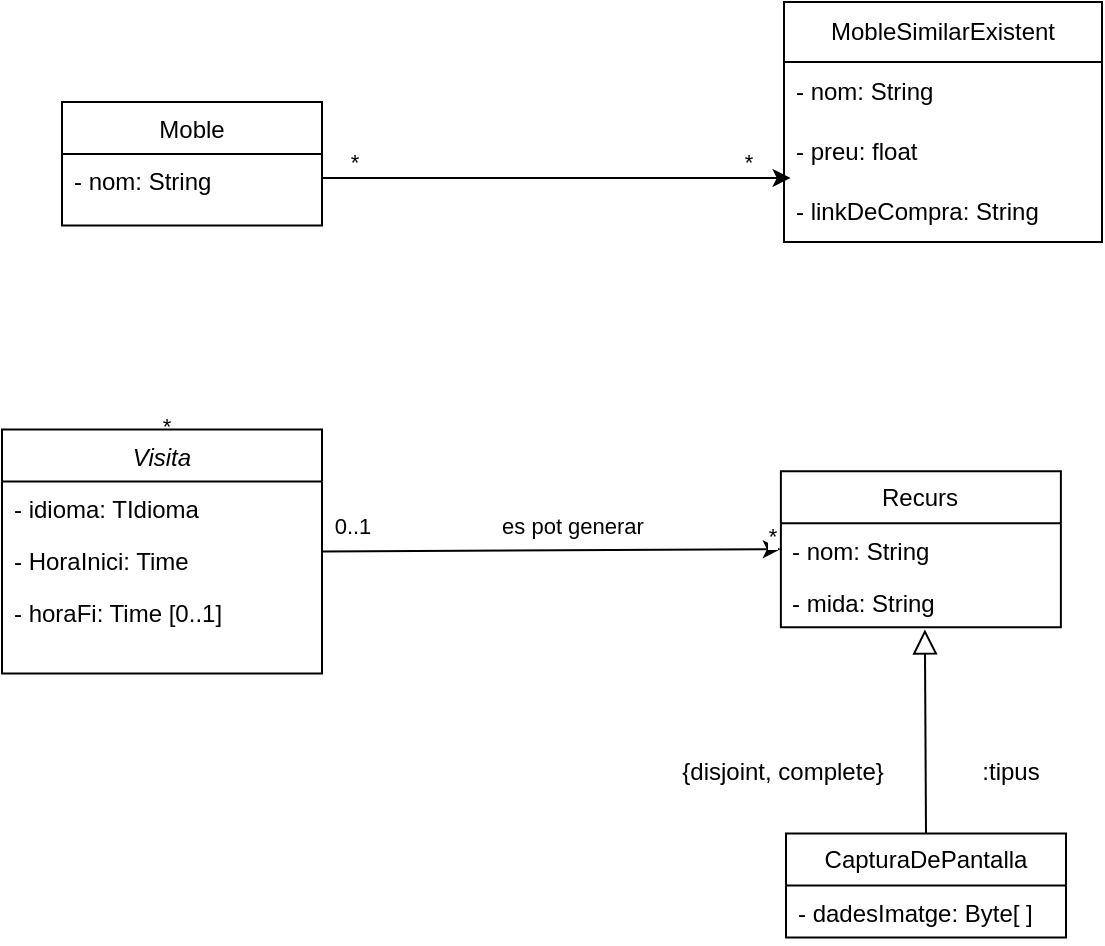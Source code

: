 <mxfile version="25.0.3">
  <diagram name="Pàgina-1" id="J5MT5u0cnqmtdoeKDXBp">
    <mxGraphModel grid="1" page="1" gridSize="10" guides="1" tooltips="1" connect="1" arrows="1" fold="1" pageScale="1" pageWidth="827" pageHeight="1169" math="0" shadow="0">
      <root>
        <mxCell id="0" />
        <mxCell id="1" parent="0" />
        <mxCell id="cvbSl8VPHtp7lG7rAtU1-1" value="*" style="edgeLabel;html=1;align=center;verticalAlign=middle;resizable=0;points=[];" connectable="0" vertex="1" parent="1">
          <mxGeometry x="861.922" y="1101.433" as="geometry" />
        </mxCell>
        <mxCell id="cvbSl8VPHtp7lG7rAtU1-2" value="Visita" style="swimlane;fontStyle=2;align=center;verticalAlign=top;childLayout=stackLayout;horizontal=1;startSize=26;horizontalStack=0;resizeParent=1;resizeLast=0;collapsible=1;marginBottom=0;rounded=0;shadow=0;strokeWidth=1;" vertex="1" parent="1">
          <mxGeometry x="780.0" y="1103.78" width="160" height="122" as="geometry">
            <mxRectangle x="230" y="140" width="160" height="26" as="alternateBounds" />
          </mxGeometry>
        </mxCell>
        <mxCell id="cvbSl8VPHtp7lG7rAtU1-3" value="- idioma: TIdioma" style="text;align=left;verticalAlign=top;spacingLeft=4;spacingRight=4;overflow=hidden;rotatable=0;points=[[0,0.5],[1,0.5]];portConstraint=eastwest;rounded=0;shadow=0;html=0;" vertex="1" parent="cvbSl8VPHtp7lG7rAtU1-2">
          <mxGeometry y="26" width="160" height="26" as="geometry" />
        </mxCell>
        <mxCell id="cvbSl8VPHtp7lG7rAtU1-4" value="- HoraInici: Time" style="text;align=left;verticalAlign=top;spacingLeft=4;spacingRight=4;overflow=hidden;rotatable=0;points=[[0,0.5],[1,0.5]];portConstraint=eastwest;rounded=0;shadow=0;html=0;" vertex="1" parent="cvbSl8VPHtp7lG7rAtU1-2">
          <mxGeometry y="52" width="160" height="26" as="geometry" />
        </mxCell>
        <mxCell id="cvbSl8VPHtp7lG7rAtU1-5" value="- horaFi: Time [0..1]" style="text;align=left;verticalAlign=top;spacingLeft=4;spacingRight=4;overflow=hidden;rotatable=0;points=[[0,0.5],[1,0.5]];portConstraint=eastwest;rounded=0;shadow=0;html=0;" vertex="1" parent="cvbSl8VPHtp7lG7rAtU1-2">
          <mxGeometry y="78" width="160" height="26" as="geometry" />
        </mxCell>
        <mxCell id="cvbSl8VPHtp7lG7rAtU1-13" value="Recurs" style="swimlane;fontStyle=0;childLayout=stackLayout;horizontal=1;startSize=26;fillColor=none;horizontalStack=0;resizeParent=1;resizeParentMax=0;resizeLast=0;collapsible=1;marginBottom=0;whiteSpace=wrap;html=1;" vertex="1" parent="1">
          <mxGeometry x="1169.44" y="1124.61" width="140" height="78" as="geometry" />
        </mxCell>
        <mxCell id="cvbSl8VPHtp7lG7rAtU1-14" value="- nom: String" style="text;strokeColor=none;fillColor=none;align=left;verticalAlign=top;spacingLeft=4;spacingRight=4;overflow=hidden;rotatable=0;points=[[0,0.5],[1,0.5]];portConstraint=eastwest;whiteSpace=wrap;html=1;" vertex="1" parent="cvbSl8VPHtp7lG7rAtU1-13">
          <mxGeometry y="26" width="140" height="26" as="geometry" />
        </mxCell>
        <mxCell id="cvbSl8VPHtp7lG7rAtU1-15" value="- mida: String" style="text;strokeColor=none;fillColor=none;align=left;verticalAlign=top;spacingLeft=4;spacingRight=4;overflow=hidden;rotatable=0;points=[[0,0.5],[1,0.5]];portConstraint=eastwest;whiteSpace=wrap;html=1;" vertex="1" parent="cvbSl8VPHtp7lG7rAtU1-13">
          <mxGeometry y="52" width="140" height="26" as="geometry" />
        </mxCell>
        <mxCell id="cvbSl8VPHtp7lG7rAtU1-18" style="rounded=0;orthogonalLoop=1;jettySize=auto;html=1;exitX=1;exitY=0.5;exitDx=0;exitDy=0;entryX=0;entryY=0.5;entryDx=0;entryDy=0;" edge="1" parent="1" source="cvbSl8VPHtp7lG7rAtU1-2" target="cvbSl8VPHtp7lG7rAtU1-13">
          <mxGeometry relative="1" as="geometry">
            <mxPoint x="1069.59" y="1143.558" as="targetPoint" />
          </mxGeometry>
        </mxCell>
        <mxCell id="cvbSl8VPHtp7lG7rAtU1-19" value="0..1" style="edgeLabel;html=1;align=center;verticalAlign=middle;resizable=0;points=[];" connectable="0" vertex="1" parent="cvbSl8VPHtp7lG7rAtU1-18">
          <mxGeometry x="-0.875" y="2" relative="1" as="geometry">
            <mxPoint y="-11" as="offset" />
          </mxGeometry>
        </mxCell>
        <mxCell id="cvbSl8VPHtp7lG7rAtU1-20" value="*" style="edgeLabel;html=1;align=center;verticalAlign=middle;resizable=0;points=[];" connectable="0" vertex="1" parent="cvbSl8VPHtp7lG7rAtU1-18">
          <mxGeometry x="0.865" y="-2" relative="1" as="geometry">
            <mxPoint x="11" y="-9" as="offset" />
          </mxGeometry>
        </mxCell>
        <mxCell id="cvbSl8VPHtp7lG7rAtU1-21" value="es pot generar" style="edgeLabel;html=1;align=center;verticalAlign=middle;resizable=0;points=[];" connectable="0" vertex="1" parent="cvbSl8VPHtp7lG7rAtU1-18">
          <mxGeometry x="0.088" relative="1" as="geometry">
            <mxPoint y="-12" as="offset" />
          </mxGeometry>
        </mxCell>
        <mxCell id="cvbSl8VPHtp7lG7rAtU1-22" value="CapturaDePantalla" style="swimlane;fontStyle=0;childLayout=stackLayout;horizontal=1;startSize=26;fillColor=none;horizontalStack=0;resizeParent=1;resizeParentMax=0;resizeLast=0;collapsible=1;marginBottom=0;whiteSpace=wrap;html=1;" vertex="1" parent="1">
          <mxGeometry x="1172.0" y="1305.7" width="140" height="52" as="geometry" />
        </mxCell>
        <mxCell id="cvbSl8VPHtp7lG7rAtU1-23" value="- dadesImatge: Byte[ ]" style="text;strokeColor=none;fillColor=none;align=left;verticalAlign=top;spacingLeft=4;spacingRight=4;overflow=hidden;rotatable=0;points=[[0,0.5],[1,0.5]];portConstraint=eastwest;whiteSpace=wrap;html=1;" vertex="1" parent="cvbSl8VPHtp7lG7rAtU1-22">
          <mxGeometry y="26" width="140" height="26" as="geometry" />
        </mxCell>
        <mxCell id="cvbSl8VPHtp7lG7rAtU1-25" value="" style="endArrow=block;endSize=10;endFill=0;shadow=0;strokeWidth=1;rounded=0;elbow=vertical;exitX=0.5;exitY=0;exitDx=0;exitDy=0;" edge="1" parent="1" source="cvbSl8VPHtp7lG7rAtU1-22">
          <mxGeometry width="160" relative="1" as="geometry">
            <mxPoint x="1351.44" y="1305.7" as="sourcePoint" />
            <mxPoint x="1241.44" y="1203.7" as="targetPoint" />
          </mxGeometry>
        </mxCell>
        <mxCell id="cvbSl8VPHtp7lG7rAtU1-26" value=":tipus" style="text;html=1;align=center;verticalAlign=middle;resizable=0;points=[];autosize=1;strokeColor=none;fillColor=none;" vertex="1" parent="1">
          <mxGeometry x="1259.44" y="1260.0" width="50" height="30" as="geometry" />
        </mxCell>
        <mxCell id="cvbSl8VPHtp7lG7rAtU1-29" value="{disjoint, complete}" style="text;html=1;align=center;verticalAlign=middle;resizable=0;points=[];autosize=1;strokeColor=none;fillColor=none;" vertex="1" parent="1">
          <mxGeometry x="1110" y="1260" width="120" height="30" as="geometry" />
        </mxCell>
        <mxCell id="cvbSl8VPHtp7lG7rAtU1-30" value="MobleSimilarExistent" style="swimlane;fontStyle=0;childLayout=stackLayout;horizontal=1;startSize=30;horizontalStack=0;resizeParent=1;resizeParentMax=0;resizeLast=0;collapsible=1;marginBottom=0;whiteSpace=wrap;html=1;" vertex="1" parent="1">
          <mxGeometry x="1171" y="890" width="159" height="120" as="geometry" />
        </mxCell>
        <mxCell id="cvbSl8VPHtp7lG7rAtU1-31" value="- nom: String" style="text;strokeColor=none;fillColor=none;align=left;verticalAlign=middle;spacingLeft=4;spacingRight=4;overflow=hidden;points=[[0,0.5],[1,0.5]];portConstraint=eastwest;rotatable=0;whiteSpace=wrap;html=1;" vertex="1" parent="cvbSl8VPHtp7lG7rAtU1-30">
          <mxGeometry y="30" width="159" height="30" as="geometry" />
        </mxCell>
        <mxCell id="cvbSl8VPHtp7lG7rAtU1-32" value="- preu: float" style="text;strokeColor=none;fillColor=none;align=left;verticalAlign=middle;spacingLeft=4;spacingRight=4;overflow=hidden;points=[[0,0.5],[1,0.5]];portConstraint=eastwest;rotatable=0;whiteSpace=wrap;html=1;" vertex="1" parent="cvbSl8VPHtp7lG7rAtU1-30">
          <mxGeometry y="60" width="159" height="30" as="geometry" />
        </mxCell>
        <mxCell id="cvbSl8VPHtp7lG7rAtU1-33" value="- linkDeCompra: String" style="text;strokeColor=none;fillColor=none;align=left;verticalAlign=middle;spacingLeft=4;spacingRight=4;overflow=hidden;points=[[0,0.5],[1,0.5]];portConstraint=eastwest;rotatable=0;whiteSpace=wrap;html=1;" vertex="1" parent="cvbSl8VPHtp7lG7rAtU1-30">
          <mxGeometry y="90" width="159" height="30" as="geometry" />
        </mxCell>
        <mxCell id="cvbSl8VPHtp7lG7rAtU1-36" value="Moble" style="swimlane;fontStyle=0;align=center;verticalAlign=top;childLayout=stackLayout;horizontal=1;startSize=26;horizontalStack=0;resizeParent=1;resizeLast=0;collapsible=1;marginBottom=0;rounded=0;shadow=0;strokeWidth=1;" vertex="1" parent="1">
          <mxGeometry x="810" y="939.999" width="130" height="61.765" as="geometry">
            <mxRectangle x="320" y="590" width="160" height="26" as="alternateBounds" />
          </mxGeometry>
        </mxCell>
        <mxCell id="cvbSl8VPHtp7lG7rAtU1-37" value="- nom: String&#xa;" style="text;align=left;verticalAlign=top;spacingLeft=4;spacingRight=4;overflow=hidden;rotatable=0;points=[[0,0.5],[1,0.5]];portConstraint=eastwest;rounded=0;shadow=0;html=0;" vertex="1" parent="cvbSl8VPHtp7lG7rAtU1-36">
          <mxGeometry y="26" width="130" height="24" as="geometry" />
        </mxCell>
        <mxCell id="cvbSl8VPHtp7lG7rAtU1-45" style="edgeStyle=orthogonalEdgeStyle;rounded=0;orthogonalLoop=1;jettySize=auto;html=1;exitX=1;exitY=0.5;exitDx=0;exitDy=0;entryX=0.021;entryY=-0.067;entryDx=0;entryDy=0;entryPerimeter=0;" edge="1" parent="1" source="cvbSl8VPHtp7lG7rAtU1-37" target="cvbSl8VPHtp7lG7rAtU1-33">
          <mxGeometry relative="1" as="geometry" />
        </mxCell>
        <mxCell id="cvbSl8VPHtp7lG7rAtU1-46" value="*" style="edgeLabel;html=1;align=center;verticalAlign=middle;resizable=0;points=[];" connectable="0" vertex="1" parent="cvbSl8VPHtp7lG7rAtU1-45">
          <mxGeometry x="0.818" relative="1" as="geometry">
            <mxPoint y="-8" as="offset" />
          </mxGeometry>
        </mxCell>
        <mxCell id="cvbSl8VPHtp7lG7rAtU1-47" value="*" style="edgeLabel;html=1;align=center;verticalAlign=middle;resizable=0;points=[];" connectable="0" vertex="1" parent="cvbSl8VPHtp7lG7rAtU1-45">
          <mxGeometry x="-0.817" y="1" relative="1" as="geometry">
            <mxPoint x="-6" y="-7" as="offset" />
          </mxGeometry>
        </mxCell>
      </root>
    </mxGraphModel>
  </diagram>
</mxfile>

